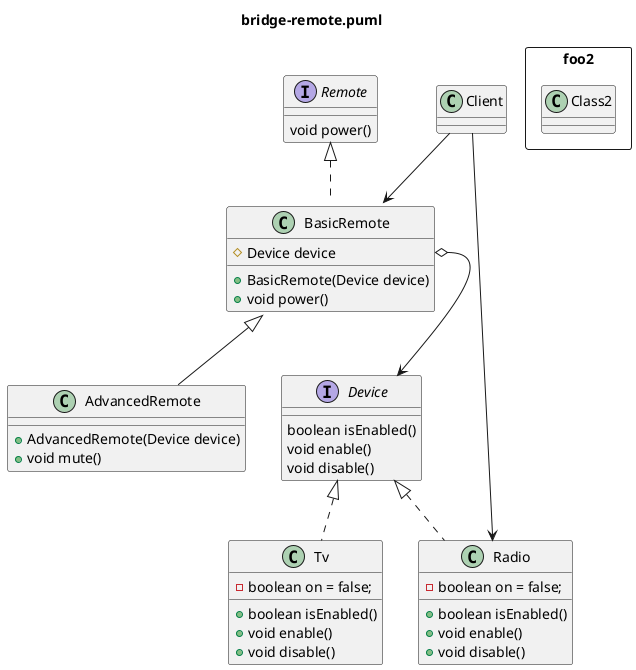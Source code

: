 @startuml
'https://plantuml.com/class-diagram
title: bridge-remote.puml
class Client
interface Remote {
    void power()
}
class BasicRemote implements Remote {
    #Device device

    +BasicRemote(Device device)
    +void power()
}
class AdvancedRemote extends BasicRemote {
    +AdvancedRemote(Device device)
    +void mute()
}

interface Device {
    boolean isEnabled()
    void enable()
    void disable()
}

class Radio implements Device {
    - boolean on = false;

    +boolean isEnabled()
    +void enable()
    +void disable()
}

class Tv implements Device {
    -boolean on = false;

    +boolean isEnabled()
    +void enable()
    +void disable()
}

package foo2 <<Rectangle>> {
  class Class2
}

Client --> Radio
Client --> BasicRemote
BasicRemote::device o--> Device
'AdvancedRemote::device o--> Device

@enduml
